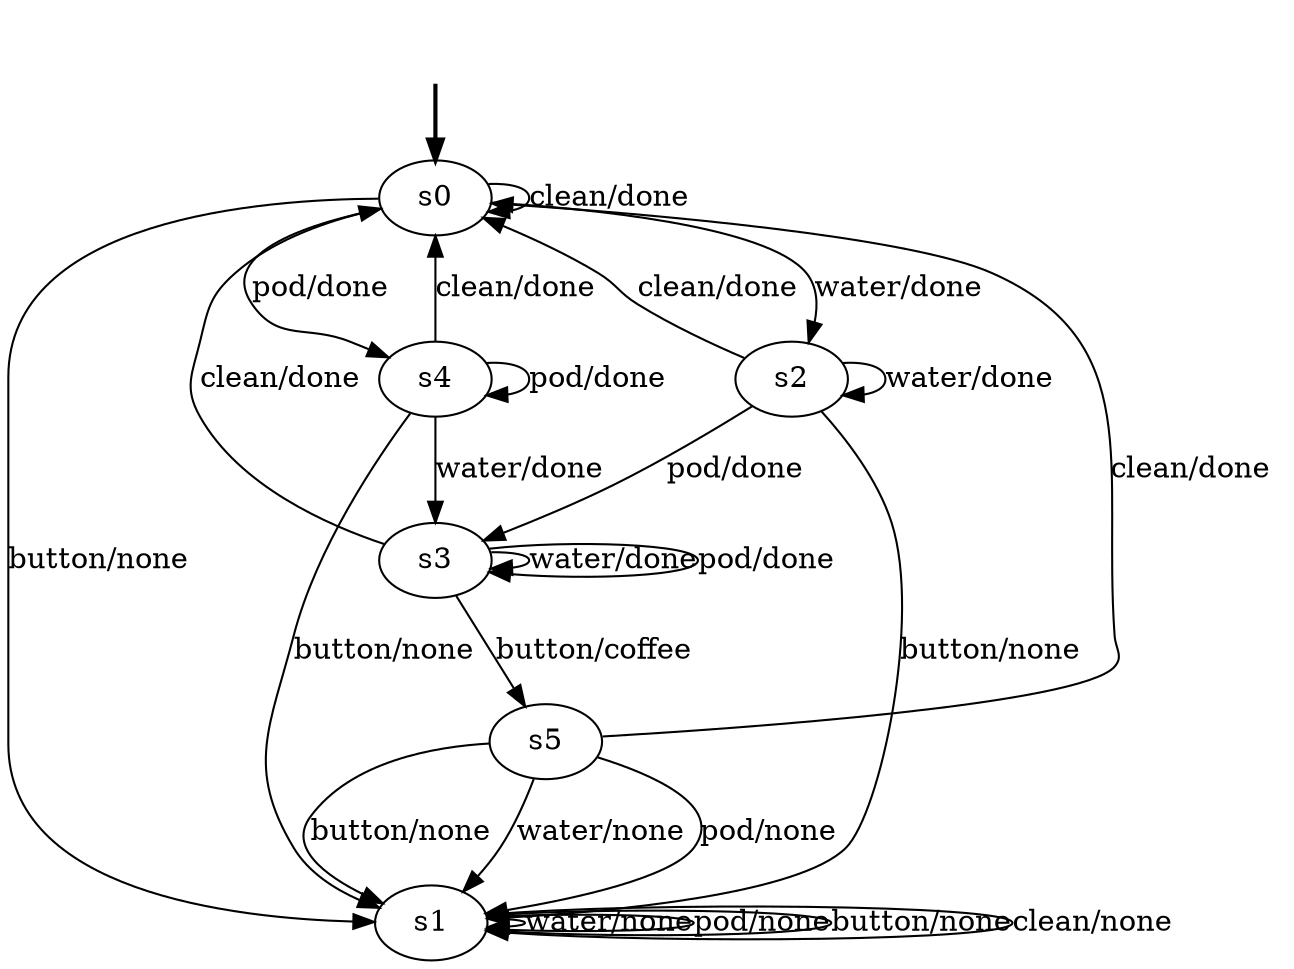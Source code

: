digraph {
	fake [style=invisible]
	s1
	s4
	s3
	s0 [root=true]
	s2
	s5
	fake -> s0 [style=bold]
	s0 -> s2 [label="water/done"]
	s0 -> s4 [label="pod/done"]
	s0 -> s1 [label="button/none"]
	s0 -> s0 [label="clean/done"]
	s1 -> s1 [label="water/none"]
	s1 -> s1 [label="pod/none"]
	s1 -> s1 [label="button/none"]
	s1 -> s1 [label="clean/none"]
	s2 -> s2 [label="water/done"]
	s2 -> s3 [label="pod/done"]
	s2 -> s1 [label="button/none"]
	s2 -> s0 [label="clean/done"]
	s3 -> s3 [label="water/done"]
	s3 -> s3 [label="pod/done"]
	s3 -> s5 [label="button/coffee"]
	s3 -> s0 [label="clean/done"]
	s4 -> s3 [label="water/done"]
	s4 -> s4 [label="pod/done"]
	s4 -> s1 [label="button/none"]
	s4 -> s0 [label="clean/done"]
	s5 -> s1 [label="water/none"]
	s5 -> s1 [label="pod/none"]
	s5 -> s1 [label="button/none"]
	s5 -> s0 [label="clean/done"]
}
